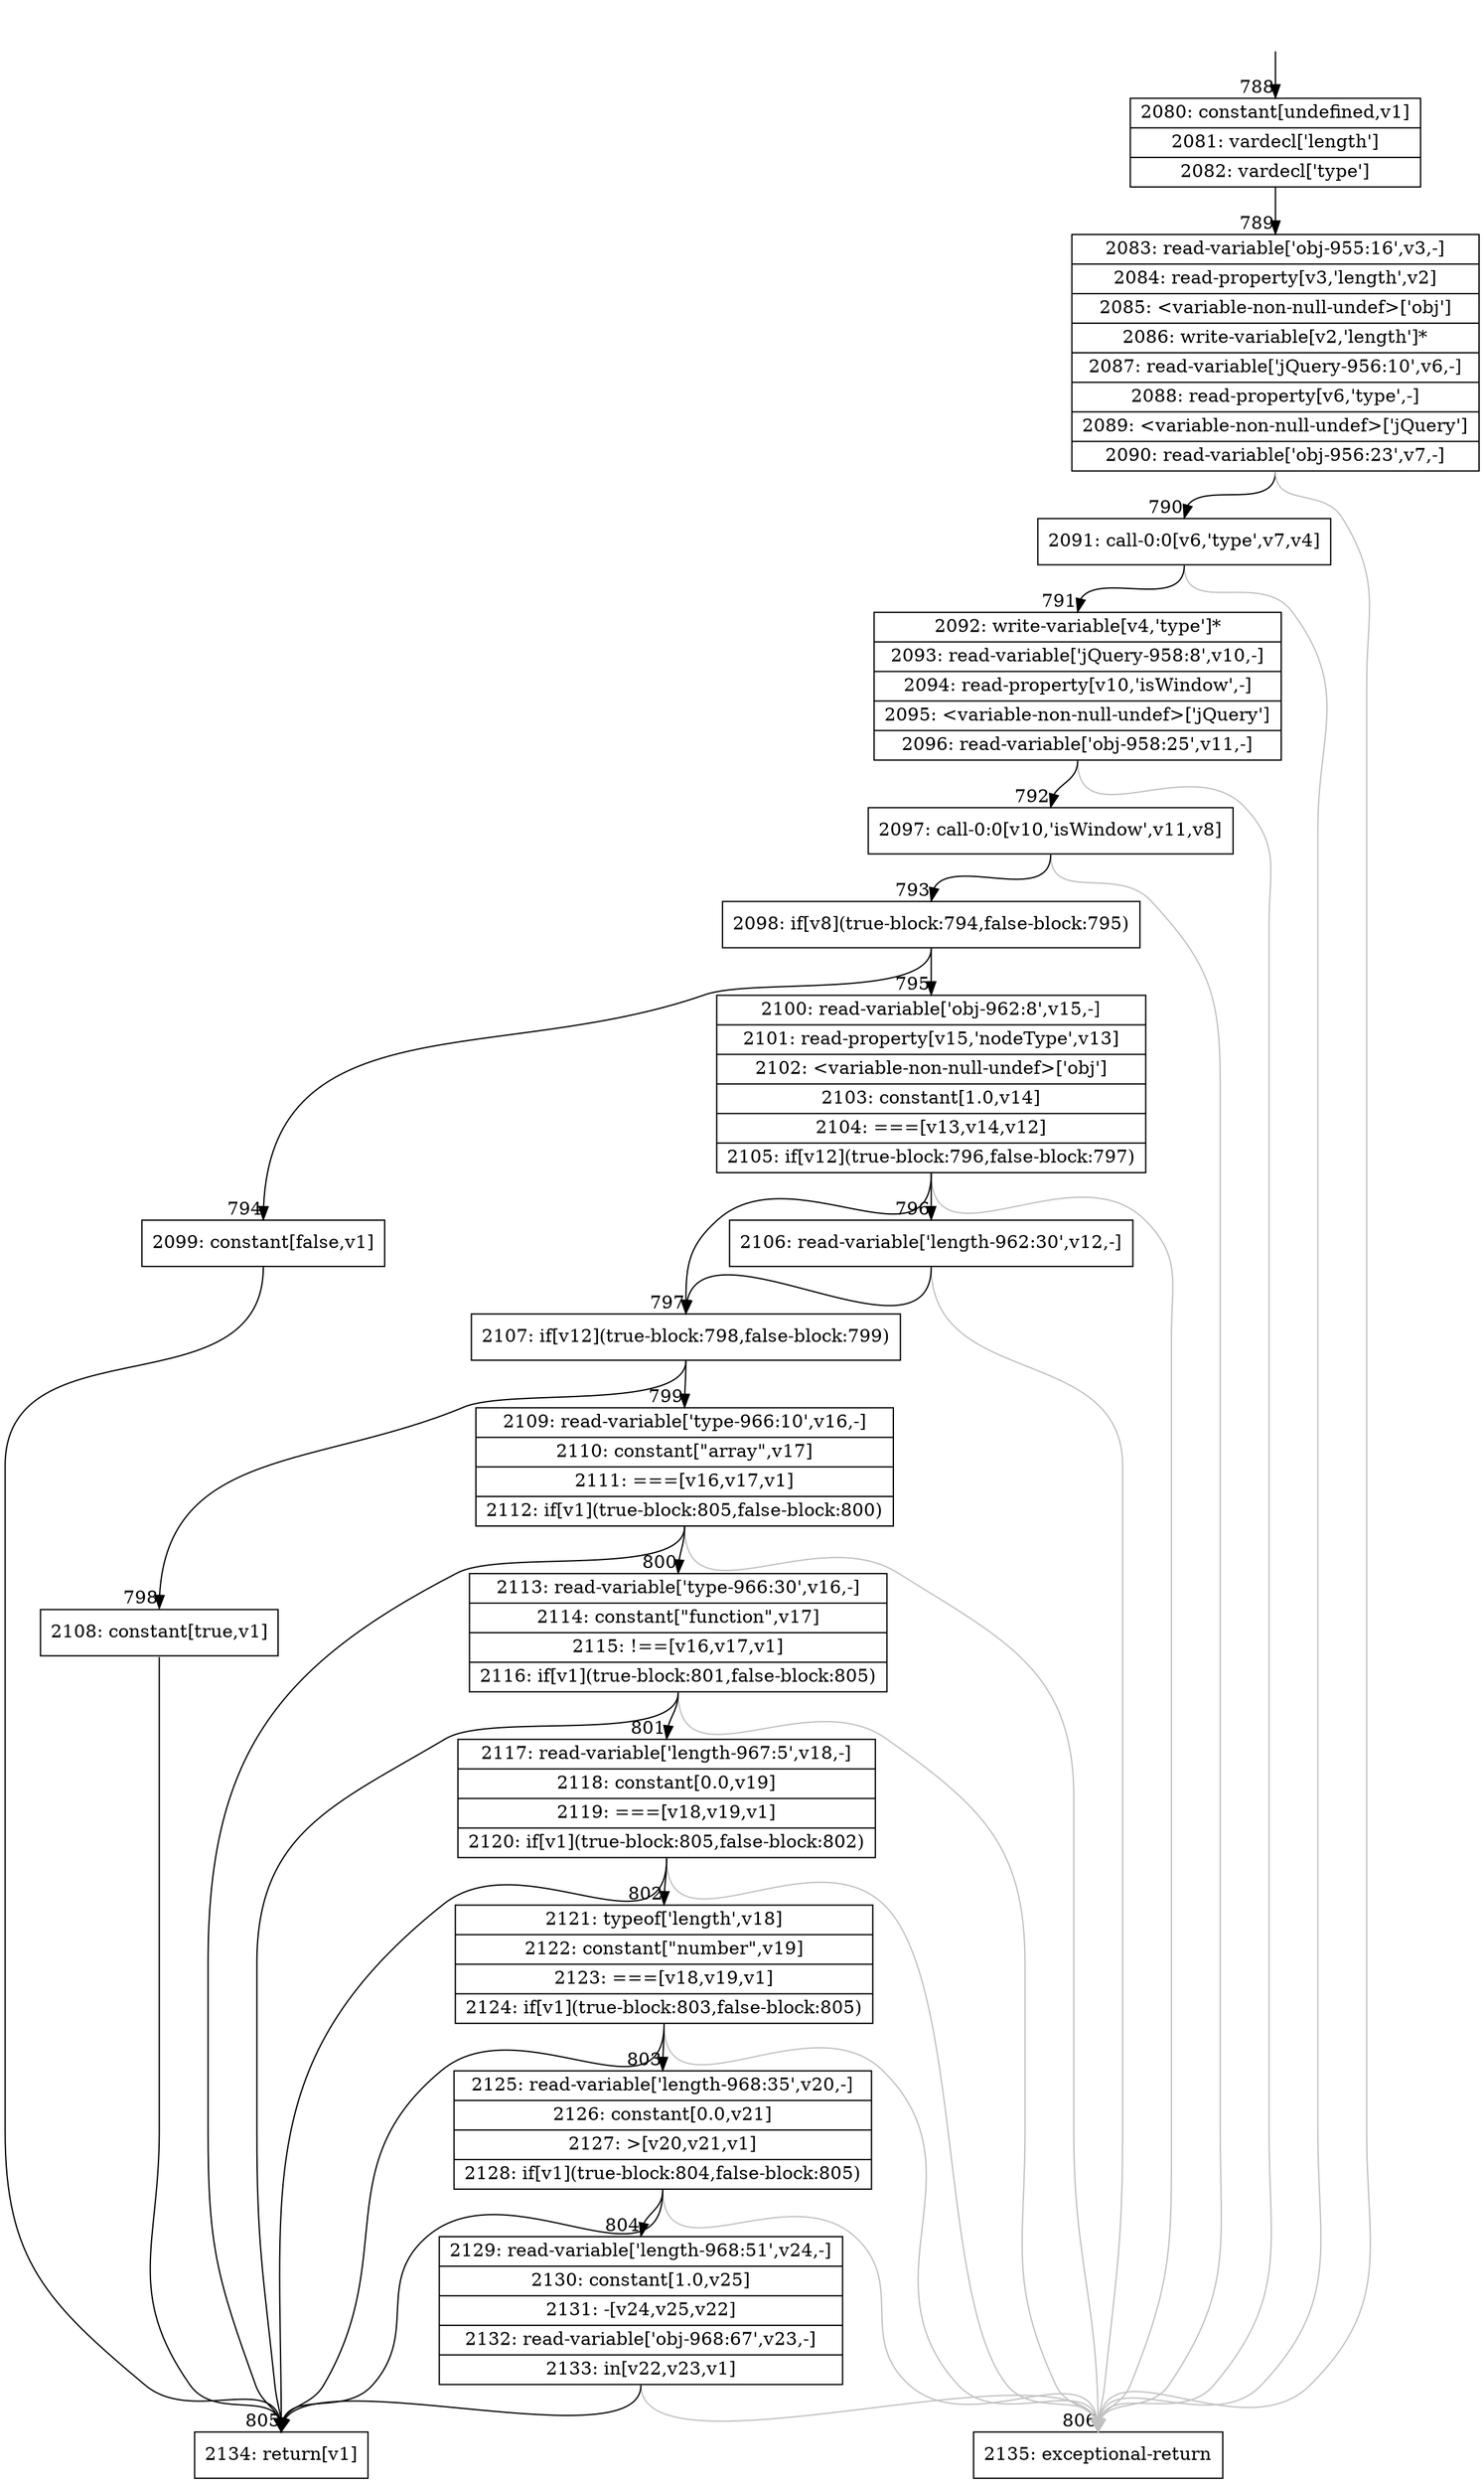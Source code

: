 digraph {
rankdir="TD"
BB_entry56[shape=none,label=""];
BB_entry56 -> BB788 [tailport=s, headport=n, headlabel="    788"]
BB788 [shape=record label="{2080: constant[undefined,v1]|2081: vardecl['length']|2082: vardecl['type']}" ] 
BB788 -> BB789 [tailport=s, headport=n, headlabel="      789"]
BB789 [shape=record label="{2083: read-variable['obj-955:16',v3,-]|2084: read-property[v3,'length',v2]|2085: \<variable-non-null-undef\>['obj']|2086: write-variable[v2,'length']*|2087: read-variable['jQuery-956:10',v6,-]|2088: read-property[v6,'type',-]|2089: \<variable-non-null-undef\>['jQuery']|2090: read-variable['obj-956:23',v7,-]}" ] 
BB789 -> BB790 [tailport=s, headport=n, headlabel="      790"]
BB789 -> BB806 [tailport=s, headport=n, color=gray, headlabel="      806"]
BB790 [shape=record label="{2091: call-0:0[v6,'type',v7,v4]}" ] 
BB790 -> BB791 [tailport=s, headport=n, headlabel="      791"]
BB790 -> BB806 [tailport=s, headport=n, color=gray]
BB791 [shape=record label="{2092: write-variable[v4,'type']*|2093: read-variable['jQuery-958:8',v10,-]|2094: read-property[v10,'isWindow',-]|2095: \<variable-non-null-undef\>['jQuery']|2096: read-variable['obj-958:25',v11,-]}" ] 
BB791 -> BB792 [tailport=s, headport=n, headlabel="      792"]
BB791 -> BB806 [tailport=s, headport=n, color=gray]
BB792 [shape=record label="{2097: call-0:0[v10,'isWindow',v11,v8]}" ] 
BB792 -> BB793 [tailport=s, headport=n, headlabel="      793"]
BB792 -> BB806 [tailport=s, headport=n, color=gray]
BB793 [shape=record label="{2098: if[v8](true-block:794,false-block:795)}" ] 
BB793 -> BB794 [tailport=s, headport=n, headlabel="      794"]
BB793 -> BB795 [tailport=s, headport=n, headlabel="      795"]
BB794 [shape=record label="{2099: constant[false,v1]}" ] 
BB794 -> BB805 [tailport=s, headport=n, headlabel="      805"]
BB795 [shape=record label="{2100: read-variable['obj-962:8',v15,-]|2101: read-property[v15,'nodeType',v13]|2102: \<variable-non-null-undef\>['obj']|2103: constant[1.0,v14]|2104: ===[v13,v14,v12]|2105: if[v12](true-block:796,false-block:797)}" ] 
BB795 -> BB797 [tailport=s, headport=n, headlabel="      797"]
BB795 -> BB796 [tailport=s, headport=n, headlabel="      796"]
BB795 -> BB806 [tailport=s, headport=n, color=gray]
BB796 [shape=record label="{2106: read-variable['length-962:30',v12,-]}" ] 
BB796 -> BB797 [tailport=s, headport=n]
BB796 -> BB806 [tailport=s, headport=n, color=gray]
BB797 [shape=record label="{2107: if[v12](true-block:798,false-block:799)}" ] 
BB797 -> BB798 [tailport=s, headport=n, headlabel="      798"]
BB797 -> BB799 [tailport=s, headport=n, headlabel="      799"]
BB798 [shape=record label="{2108: constant[true,v1]}" ] 
BB798 -> BB805 [tailport=s, headport=n]
BB799 [shape=record label="{2109: read-variable['type-966:10',v16,-]|2110: constant[\"array\",v17]|2111: ===[v16,v17,v1]|2112: if[v1](true-block:805,false-block:800)}" ] 
BB799 -> BB805 [tailport=s, headport=n]
BB799 -> BB800 [tailport=s, headport=n, headlabel="      800"]
BB799 -> BB806 [tailport=s, headport=n, color=gray]
BB800 [shape=record label="{2113: read-variable['type-966:30',v16,-]|2114: constant[\"function\",v17]|2115: !==[v16,v17,v1]|2116: if[v1](true-block:801,false-block:805)}" ] 
BB800 -> BB805 [tailport=s, headport=n]
BB800 -> BB801 [tailport=s, headport=n, headlabel="      801"]
BB800 -> BB806 [tailport=s, headport=n, color=gray]
BB801 [shape=record label="{2117: read-variable['length-967:5',v18,-]|2118: constant[0.0,v19]|2119: ===[v18,v19,v1]|2120: if[v1](true-block:805,false-block:802)}" ] 
BB801 -> BB805 [tailport=s, headport=n]
BB801 -> BB802 [tailport=s, headport=n, headlabel="      802"]
BB801 -> BB806 [tailport=s, headport=n, color=gray]
BB802 [shape=record label="{2121: typeof['length',v18]|2122: constant[\"number\",v19]|2123: ===[v18,v19,v1]|2124: if[v1](true-block:803,false-block:805)}" ] 
BB802 -> BB805 [tailport=s, headport=n]
BB802 -> BB803 [tailport=s, headport=n, headlabel="      803"]
BB802 -> BB806 [tailport=s, headport=n, color=gray]
BB803 [shape=record label="{2125: read-variable['length-968:35',v20,-]|2126: constant[0.0,v21]|2127: \>[v20,v21,v1]|2128: if[v1](true-block:804,false-block:805)}" ] 
BB803 -> BB805 [tailport=s, headport=n]
BB803 -> BB804 [tailport=s, headport=n, headlabel="      804"]
BB803 -> BB806 [tailport=s, headport=n, color=gray]
BB804 [shape=record label="{2129: read-variable['length-968:51',v24,-]|2130: constant[1.0,v25]|2131: -[v24,v25,v22]|2132: read-variable['obj-968:67',v23,-]|2133: in[v22,v23,v1]}" ] 
BB804 -> BB805 [tailport=s, headport=n]
BB804 -> BB806 [tailport=s, headport=n, color=gray]
BB805 [shape=record label="{2134: return[v1]}" ] 
BB806 [shape=record label="{2135: exceptional-return}" ] 
}

